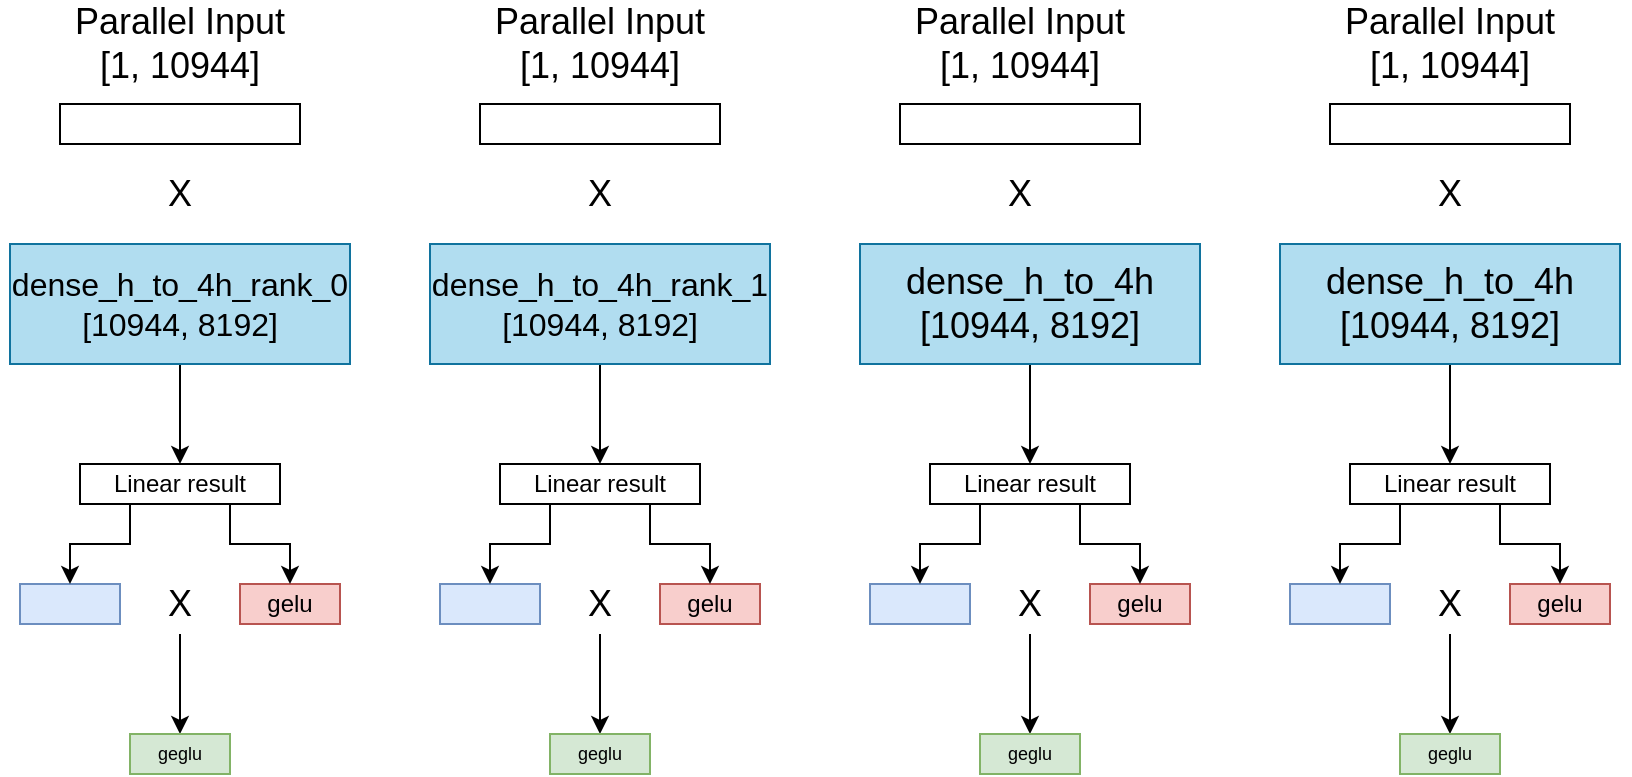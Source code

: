 <mxfile version="21.1.8" type="github">
  <diagram name="第 1 页" id="osMRQ07piLL25-XvtrCx">
    <mxGraphModel dx="1384" dy="785" grid="1" gridSize="10" guides="1" tooltips="1" connect="1" arrows="1" fold="1" page="1" pageScale="1" pageWidth="827" pageHeight="1169" math="0" shadow="0">
      <root>
        <mxCell id="0" />
        <mxCell id="1" parent="0" />
        <mxCell id="rxgOtmaTFAqTCLGWK3p9-61" style="edgeStyle=orthogonalEdgeStyle;rounded=0;orthogonalLoop=1;jettySize=auto;html=1;exitX=0.5;exitY=1;exitDx=0;exitDy=0;entryX=0.5;entryY=0;entryDx=0;entryDy=0;" edge="1" parent="1" source="rxgOtmaTFAqTCLGWK3p9-1" target="rxgOtmaTFAqTCLGWK3p9-30">
          <mxGeometry relative="1" as="geometry" />
        </mxCell>
        <mxCell id="rxgOtmaTFAqTCLGWK3p9-1" value="&lt;font style=&quot;font-size: 16px;&quot;&gt;dense_h_to_4h_rank_0&lt;br&gt;[10944, 8192]&lt;/font&gt;" style="rounded=0;whiteSpace=wrap;html=1;fillColor=#b1ddf0;strokeColor=#10739e;" vertex="1" parent="1">
          <mxGeometry x="35" y="320" width="170" height="60" as="geometry" />
        </mxCell>
        <mxCell id="rxgOtmaTFAqTCLGWK3p9-5" value="" style="rounded=0;whiteSpace=wrap;html=1;" vertex="1" parent="1">
          <mxGeometry x="60" y="250" width="120" height="20" as="geometry" />
        </mxCell>
        <mxCell id="rxgOtmaTFAqTCLGWK3p9-6" value="" style="rounded=0;whiteSpace=wrap;html=1;" vertex="1" parent="1">
          <mxGeometry x="270" y="250" width="120" height="20" as="geometry" />
        </mxCell>
        <mxCell id="rxgOtmaTFAqTCLGWK3p9-7" value="" style="rounded=0;whiteSpace=wrap;html=1;" vertex="1" parent="1">
          <mxGeometry x="480" y="250" width="120" height="20" as="geometry" />
        </mxCell>
        <mxCell id="rxgOtmaTFAqTCLGWK3p9-8" value="" style="rounded=0;whiteSpace=wrap;html=1;" vertex="1" parent="1">
          <mxGeometry x="695" y="250" width="120" height="20" as="geometry" />
        </mxCell>
        <mxCell id="rxgOtmaTFAqTCLGWK3p9-9" value="Parallel Input&lt;br style=&quot;font-size: 18px;&quot;&gt;[1, 10944]" style="text;html=1;strokeColor=none;fillColor=none;align=center;verticalAlign=middle;whiteSpace=wrap;rounded=0;fontSize=18;" vertex="1" parent="1">
          <mxGeometry x="30" y="210" width="180" height="20" as="geometry" />
        </mxCell>
        <mxCell id="rxgOtmaTFAqTCLGWK3p9-10" value="Parallel Input&lt;br style=&quot;font-size: 18px;&quot;&gt;[1, 10944]" style="text;html=1;strokeColor=none;fillColor=none;align=center;verticalAlign=middle;whiteSpace=wrap;rounded=0;fontSize=18;" vertex="1" parent="1">
          <mxGeometry x="240" y="210" width="180" height="20" as="geometry" />
        </mxCell>
        <mxCell id="rxgOtmaTFAqTCLGWK3p9-11" value="Parallel Input&lt;br style=&quot;font-size: 18px;&quot;&gt;[1, 10944]" style="text;html=1;strokeColor=none;fillColor=none;align=center;verticalAlign=middle;whiteSpace=wrap;rounded=0;fontSize=18;" vertex="1" parent="1">
          <mxGeometry x="450" y="210" width="180" height="20" as="geometry" />
        </mxCell>
        <mxCell id="rxgOtmaTFAqTCLGWK3p9-12" value="Parallel Input&lt;br style=&quot;font-size: 18px;&quot;&gt;[1, 10944]" style="text;html=1;strokeColor=none;fillColor=none;align=center;verticalAlign=middle;whiteSpace=wrap;rounded=0;fontSize=18;" vertex="1" parent="1">
          <mxGeometry x="665" y="210" width="180" height="20" as="geometry" />
        </mxCell>
        <mxCell id="rxgOtmaTFAqTCLGWK3p9-13" value="X" style="text;html=1;strokeColor=none;fillColor=none;align=center;verticalAlign=middle;whiteSpace=wrap;rounded=0;fontSize=18;" vertex="1" parent="1">
          <mxGeometry x="90" y="280" width="60" height="30" as="geometry" />
        </mxCell>
        <mxCell id="rxgOtmaTFAqTCLGWK3p9-14" value="X" style="text;html=1;strokeColor=none;fillColor=none;align=center;verticalAlign=middle;whiteSpace=wrap;rounded=0;fontSize=18;" vertex="1" parent="1">
          <mxGeometry x="300" y="280" width="60" height="30" as="geometry" />
        </mxCell>
        <mxCell id="rxgOtmaTFAqTCLGWK3p9-16" value="X" style="text;html=1;strokeColor=none;fillColor=none;align=center;verticalAlign=middle;whiteSpace=wrap;rounded=0;fontSize=18;" vertex="1" parent="1">
          <mxGeometry x="725" y="280" width="60" height="30" as="geometry" />
        </mxCell>
        <mxCell id="rxgOtmaTFAqTCLGWK3p9-62" style="edgeStyle=orthogonalEdgeStyle;rounded=0;orthogonalLoop=1;jettySize=auto;html=1;exitX=0.5;exitY=1;exitDx=0;exitDy=0;entryX=0.5;entryY=0;entryDx=0;entryDy=0;" edge="1" parent="1" source="rxgOtmaTFAqTCLGWK3p9-17" target="rxgOtmaTFAqTCLGWK3p9-41">
          <mxGeometry relative="1" as="geometry" />
        </mxCell>
        <mxCell id="rxgOtmaTFAqTCLGWK3p9-17" value="&lt;font style=&quot;font-size: 16px;&quot;&gt;dense_h_to_4h_rank_1&lt;br&gt;[10944, 8192]&lt;/font&gt;" style="rounded=0;whiteSpace=wrap;html=1;fillColor=#b1ddf0;strokeColor=#10739e;" vertex="1" parent="1">
          <mxGeometry x="245" y="320" width="170" height="60" as="geometry" />
        </mxCell>
        <mxCell id="rxgOtmaTFAqTCLGWK3p9-63" style="edgeStyle=orthogonalEdgeStyle;rounded=0;orthogonalLoop=1;jettySize=auto;html=1;exitX=0.5;exitY=1;exitDx=0;exitDy=0;entryX=0.5;entryY=0;entryDx=0;entryDy=0;" edge="1" parent="1" source="rxgOtmaTFAqTCLGWK3p9-18" target="rxgOtmaTFAqTCLGWK3p9-49">
          <mxGeometry relative="1" as="geometry" />
        </mxCell>
        <mxCell id="rxgOtmaTFAqTCLGWK3p9-18" value="&lt;font style=&quot;font-size: 18px;&quot;&gt;dense_h_to_4h&lt;br&gt;[10944, 8192]&lt;/font&gt;" style="rounded=0;whiteSpace=wrap;html=1;fillColor=#b1ddf0;strokeColor=#10739e;" vertex="1" parent="1">
          <mxGeometry x="460" y="320" width="170" height="60" as="geometry" />
        </mxCell>
        <mxCell id="rxgOtmaTFAqTCLGWK3p9-64" style="edgeStyle=orthogonalEdgeStyle;rounded=0;orthogonalLoop=1;jettySize=auto;html=1;exitX=0.5;exitY=1;exitDx=0;exitDy=0;entryX=0.5;entryY=0;entryDx=0;entryDy=0;" edge="1" parent="1" source="rxgOtmaTFAqTCLGWK3p9-19" target="rxgOtmaTFAqTCLGWK3p9-57">
          <mxGeometry relative="1" as="geometry" />
        </mxCell>
        <mxCell id="rxgOtmaTFAqTCLGWK3p9-19" value="&lt;font style=&quot;font-size: 18px;&quot;&gt;dense_h_to_4h&lt;br&gt;[10944, 8192]&lt;/font&gt;" style="rounded=0;whiteSpace=wrap;html=1;fillColor=#b1ddf0;strokeColor=#10739e;" vertex="1" parent="1">
          <mxGeometry x="670" y="320" width="170" height="60" as="geometry" />
        </mxCell>
        <mxCell id="rxgOtmaTFAqTCLGWK3p9-20" value="X" style="text;html=1;strokeColor=none;fillColor=none;align=center;verticalAlign=middle;whiteSpace=wrap;rounded=0;fontSize=18;" vertex="1" parent="1">
          <mxGeometry x="510" y="280" width="60" height="30" as="geometry" />
        </mxCell>
        <mxCell id="rxgOtmaTFAqTCLGWK3p9-22" value="" style="rounded=0;whiteSpace=wrap;html=1;fillColor=#dae8fc;strokeColor=#6c8ebf;" vertex="1" parent="1">
          <mxGeometry x="40" y="490" width="50" height="20" as="geometry" />
        </mxCell>
        <mxCell id="rxgOtmaTFAqTCLGWK3p9-23" value="gelu" style="rounded=0;whiteSpace=wrap;html=1;fillColor=#f8cecc;strokeColor=#b85450;" vertex="1" parent="1">
          <mxGeometry x="150" y="490" width="50" height="20" as="geometry" />
        </mxCell>
        <mxCell id="rxgOtmaTFAqTCLGWK3p9-32" style="edgeStyle=orthogonalEdgeStyle;rounded=0;orthogonalLoop=1;jettySize=auto;html=1;exitX=0.25;exitY=1;exitDx=0;exitDy=0;" edge="1" parent="1" source="rxgOtmaTFAqTCLGWK3p9-30" target="rxgOtmaTFAqTCLGWK3p9-22">
          <mxGeometry relative="1" as="geometry" />
        </mxCell>
        <mxCell id="rxgOtmaTFAqTCLGWK3p9-33" style="edgeStyle=orthogonalEdgeStyle;rounded=0;orthogonalLoop=1;jettySize=auto;html=1;exitX=0.75;exitY=1;exitDx=0;exitDy=0;entryX=0.5;entryY=0;entryDx=0;entryDy=0;" edge="1" parent="1" source="rxgOtmaTFAqTCLGWK3p9-30" target="rxgOtmaTFAqTCLGWK3p9-23">
          <mxGeometry relative="1" as="geometry" />
        </mxCell>
        <mxCell id="rxgOtmaTFAqTCLGWK3p9-30" value="Linear result" style="rounded=0;whiteSpace=wrap;html=1;" vertex="1" parent="1">
          <mxGeometry x="70" y="430" width="100" height="20" as="geometry" />
        </mxCell>
        <mxCell id="rxgOtmaTFAqTCLGWK3p9-35" style="edgeStyle=orthogonalEdgeStyle;rounded=0;orthogonalLoop=1;jettySize=auto;html=1;exitX=0.5;exitY=1;exitDx=0;exitDy=0;entryX=0.5;entryY=0;entryDx=0;entryDy=0;" edge="1" parent="1" source="rxgOtmaTFAqTCLGWK3p9-31" target="rxgOtmaTFAqTCLGWK3p9-34">
          <mxGeometry relative="1" as="geometry" />
        </mxCell>
        <mxCell id="rxgOtmaTFAqTCLGWK3p9-31" value="X" style="text;html=1;strokeColor=none;fillColor=none;align=center;verticalAlign=middle;whiteSpace=wrap;rounded=0;fontSize=18;" vertex="1" parent="1">
          <mxGeometry x="90" y="485" width="60" height="30" as="geometry" />
        </mxCell>
        <mxCell id="rxgOtmaTFAqTCLGWK3p9-34" value="geglu" style="rounded=0;whiteSpace=wrap;html=1;fillColor=#d5e8d4;strokeColor=#82b366;fontSize=9;" vertex="1" parent="1">
          <mxGeometry x="95" y="565" width="50" height="20" as="geometry" />
        </mxCell>
        <mxCell id="rxgOtmaTFAqTCLGWK3p9-37" value="" style="rounded=0;whiteSpace=wrap;html=1;fillColor=#dae8fc;strokeColor=#6c8ebf;" vertex="1" parent="1">
          <mxGeometry x="250" y="490" width="50" height="20" as="geometry" />
        </mxCell>
        <mxCell id="rxgOtmaTFAqTCLGWK3p9-38" value="gelu" style="rounded=0;whiteSpace=wrap;html=1;fillColor=#f8cecc;strokeColor=#b85450;" vertex="1" parent="1">
          <mxGeometry x="360" y="490" width="50" height="20" as="geometry" />
        </mxCell>
        <mxCell id="rxgOtmaTFAqTCLGWK3p9-39" style="edgeStyle=orthogonalEdgeStyle;rounded=0;orthogonalLoop=1;jettySize=auto;html=1;exitX=0.25;exitY=1;exitDx=0;exitDy=0;" edge="1" parent="1" source="rxgOtmaTFAqTCLGWK3p9-41" target="rxgOtmaTFAqTCLGWK3p9-37">
          <mxGeometry relative="1" as="geometry" />
        </mxCell>
        <mxCell id="rxgOtmaTFAqTCLGWK3p9-40" style="edgeStyle=orthogonalEdgeStyle;rounded=0;orthogonalLoop=1;jettySize=auto;html=1;exitX=0.75;exitY=1;exitDx=0;exitDy=0;entryX=0.5;entryY=0;entryDx=0;entryDy=0;" edge="1" parent="1" source="rxgOtmaTFAqTCLGWK3p9-41" target="rxgOtmaTFAqTCLGWK3p9-38">
          <mxGeometry relative="1" as="geometry" />
        </mxCell>
        <mxCell id="rxgOtmaTFAqTCLGWK3p9-41" value="Linear result" style="rounded=0;whiteSpace=wrap;html=1;" vertex="1" parent="1">
          <mxGeometry x="280" y="430" width="100" height="20" as="geometry" />
        </mxCell>
        <mxCell id="rxgOtmaTFAqTCLGWK3p9-42" style="edgeStyle=orthogonalEdgeStyle;rounded=0;orthogonalLoop=1;jettySize=auto;html=1;exitX=0.5;exitY=1;exitDx=0;exitDy=0;entryX=0.5;entryY=0;entryDx=0;entryDy=0;" edge="1" parent="1" source="rxgOtmaTFAqTCLGWK3p9-43" target="rxgOtmaTFAqTCLGWK3p9-44">
          <mxGeometry relative="1" as="geometry" />
        </mxCell>
        <mxCell id="rxgOtmaTFAqTCLGWK3p9-43" value="X" style="text;html=1;strokeColor=none;fillColor=none;align=center;verticalAlign=middle;whiteSpace=wrap;rounded=0;fontSize=18;" vertex="1" parent="1">
          <mxGeometry x="300" y="485" width="60" height="30" as="geometry" />
        </mxCell>
        <mxCell id="rxgOtmaTFAqTCLGWK3p9-44" value="geglu" style="rounded=0;whiteSpace=wrap;html=1;fillColor=#d5e8d4;strokeColor=#82b366;fontSize=9;" vertex="1" parent="1">
          <mxGeometry x="305" y="565" width="50" height="20" as="geometry" />
        </mxCell>
        <mxCell id="rxgOtmaTFAqTCLGWK3p9-45" value="" style="rounded=0;whiteSpace=wrap;html=1;fillColor=#dae8fc;strokeColor=#6c8ebf;" vertex="1" parent="1">
          <mxGeometry x="465" y="490" width="50" height="20" as="geometry" />
        </mxCell>
        <mxCell id="rxgOtmaTFAqTCLGWK3p9-46" value="gelu" style="rounded=0;whiteSpace=wrap;html=1;fillColor=#f8cecc;strokeColor=#b85450;" vertex="1" parent="1">
          <mxGeometry x="575" y="490" width="50" height="20" as="geometry" />
        </mxCell>
        <mxCell id="rxgOtmaTFAqTCLGWK3p9-47" style="edgeStyle=orthogonalEdgeStyle;rounded=0;orthogonalLoop=1;jettySize=auto;html=1;exitX=0.25;exitY=1;exitDx=0;exitDy=0;" edge="1" parent="1" source="rxgOtmaTFAqTCLGWK3p9-49" target="rxgOtmaTFAqTCLGWK3p9-45">
          <mxGeometry relative="1" as="geometry" />
        </mxCell>
        <mxCell id="rxgOtmaTFAqTCLGWK3p9-48" style="edgeStyle=orthogonalEdgeStyle;rounded=0;orthogonalLoop=1;jettySize=auto;html=1;exitX=0.75;exitY=1;exitDx=0;exitDy=0;entryX=0.5;entryY=0;entryDx=0;entryDy=0;" edge="1" parent="1" source="rxgOtmaTFAqTCLGWK3p9-49" target="rxgOtmaTFAqTCLGWK3p9-46">
          <mxGeometry relative="1" as="geometry" />
        </mxCell>
        <mxCell id="rxgOtmaTFAqTCLGWK3p9-49" value="Linear result" style="rounded=0;whiteSpace=wrap;html=1;" vertex="1" parent="1">
          <mxGeometry x="495" y="430" width="100" height="20" as="geometry" />
        </mxCell>
        <mxCell id="rxgOtmaTFAqTCLGWK3p9-50" style="edgeStyle=orthogonalEdgeStyle;rounded=0;orthogonalLoop=1;jettySize=auto;html=1;exitX=0.5;exitY=1;exitDx=0;exitDy=0;entryX=0.5;entryY=0;entryDx=0;entryDy=0;" edge="1" parent="1" source="rxgOtmaTFAqTCLGWK3p9-51" target="rxgOtmaTFAqTCLGWK3p9-52">
          <mxGeometry relative="1" as="geometry" />
        </mxCell>
        <mxCell id="rxgOtmaTFAqTCLGWK3p9-51" value="X" style="text;html=1;strokeColor=none;fillColor=none;align=center;verticalAlign=middle;whiteSpace=wrap;rounded=0;fontSize=18;" vertex="1" parent="1">
          <mxGeometry x="515" y="485" width="60" height="30" as="geometry" />
        </mxCell>
        <mxCell id="rxgOtmaTFAqTCLGWK3p9-52" value="geglu" style="rounded=0;whiteSpace=wrap;html=1;fillColor=#d5e8d4;strokeColor=#82b366;fontSize=9;" vertex="1" parent="1">
          <mxGeometry x="520" y="565" width="50" height="20" as="geometry" />
        </mxCell>
        <mxCell id="rxgOtmaTFAqTCLGWK3p9-53" value="" style="rounded=0;whiteSpace=wrap;html=1;fillColor=#dae8fc;strokeColor=#6c8ebf;" vertex="1" parent="1">
          <mxGeometry x="675" y="490" width="50" height="20" as="geometry" />
        </mxCell>
        <mxCell id="rxgOtmaTFAqTCLGWK3p9-54" value="gelu" style="rounded=0;whiteSpace=wrap;html=1;fillColor=#f8cecc;strokeColor=#b85450;" vertex="1" parent="1">
          <mxGeometry x="785" y="490" width="50" height="20" as="geometry" />
        </mxCell>
        <mxCell id="rxgOtmaTFAqTCLGWK3p9-55" style="edgeStyle=orthogonalEdgeStyle;rounded=0;orthogonalLoop=1;jettySize=auto;html=1;exitX=0.25;exitY=1;exitDx=0;exitDy=0;" edge="1" parent="1" source="rxgOtmaTFAqTCLGWK3p9-57" target="rxgOtmaTFAqTCLGWK3p9-53">
          <mxGeometry relative="1" as="geometry" />
        </mxCell>
        <mxCell id="rxgOtmaTFAqTCLGWK3p9-56" style="edgeStyle=orthogonalEdgeStyle;rounded=0;orthogonalLoop=1;jettySize=auto;html=1;exitX=0.75;exitY=1;exitDx=0;exitDy=0;entryX=0.5;entryY=0;entryDx=0;entryDy=0;" edge="1" parent="1" source="rxgOtmaTFAqTCLGWK3p9-57" target="rxgOtmaTFAqTCLGWK3p9-54">
          <mxGeometry relative="1" as="geometry" />
        </mxCell>
        <mxCell id="rxgOtmaTFAqTCLGWK3p9-57" value="Linear result" style="rounded=0;whiteSpace=wrap;html=1;" vertex="1" parent="1">
          <mxGeometry x="705" y="430" width="100" height="20" as="geometry" />
        </mxCell>
        <mxCell id="rxgOtmaTFAqTCLGWK3p9-58" style="edgeStyle=orthogonalEdgeStyle;rounded=0;orthogonalLoop=1;jettySize=auto;html=1;exitX=0.5;exitY=1;exitDx=0;exitDy=0;entryX=0.5;entryY=0;entryDx=0;entryDy=0;" edge="1" parent="1" source="rxgOtmaTFAqTCLGWK3p9-59" target="rxgOtmaTFAqTCLGWK3p9-60">
          <mxGeometry relative="1" as="geometry" />
        </mxCell>
        <mxCell id="rxgOtmaTFAqTCLGWK3p9-59" value="X" style="text;html=1;strokeColor=none;fillColor=none;align=center;verticalAlign=middle;whiteSpace=wrap;rounded=0;fontSize=18;" vertex="1" parent="1">
          <mxGeometry x="725" y="485" width="60" height="30" as="geometry" />
        </mxCell>
        <mxCell id="rxgOtmaTFAqTCLGWK3p9-60" value="geglu" style="rounded=0;whiteSpace=wrap;html=1;fillColor=#d5e8d4;strokeColor=#82b366;fontSize=9;" vertex="1" parent="1">
          <mxGeometry x="730" y="565" width="50" height="20" as="geometry" />
        </mxCell>
      </root>
    </mxGraphModel>
  </diagram>
</mxfile>
